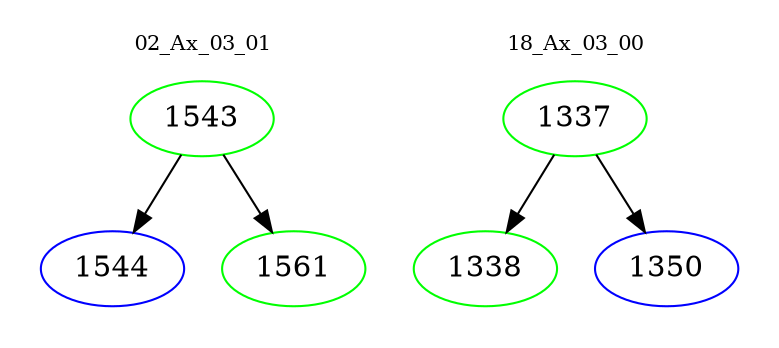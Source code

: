 digraph{
subgraph cluster_0 {
color = white
label = "02_Ax_03_01";
fontsize=10;
T0_1543 [label="1543", color="green"]
T0_1543 -> T0_1544 [color="black"]
T0_1544 [label="1544", color="blue"]
T0_1543 -> T0_1561 [color="black"]
T0_1561 [label="1561", color="green"]
}
subgraph cluster_1 {
color = white
label = "18_Ax_03_00";
fontsize=10;
T1_1337 [label="1337", color="green"]
T1_1337 -> T1_1338 [color="black"]
T1_1338 [label="1338", color="green"]
T1_1337 -> T1_1350 [color="black"]
T1_1350 [label="1350", color="blue"]
}
}
